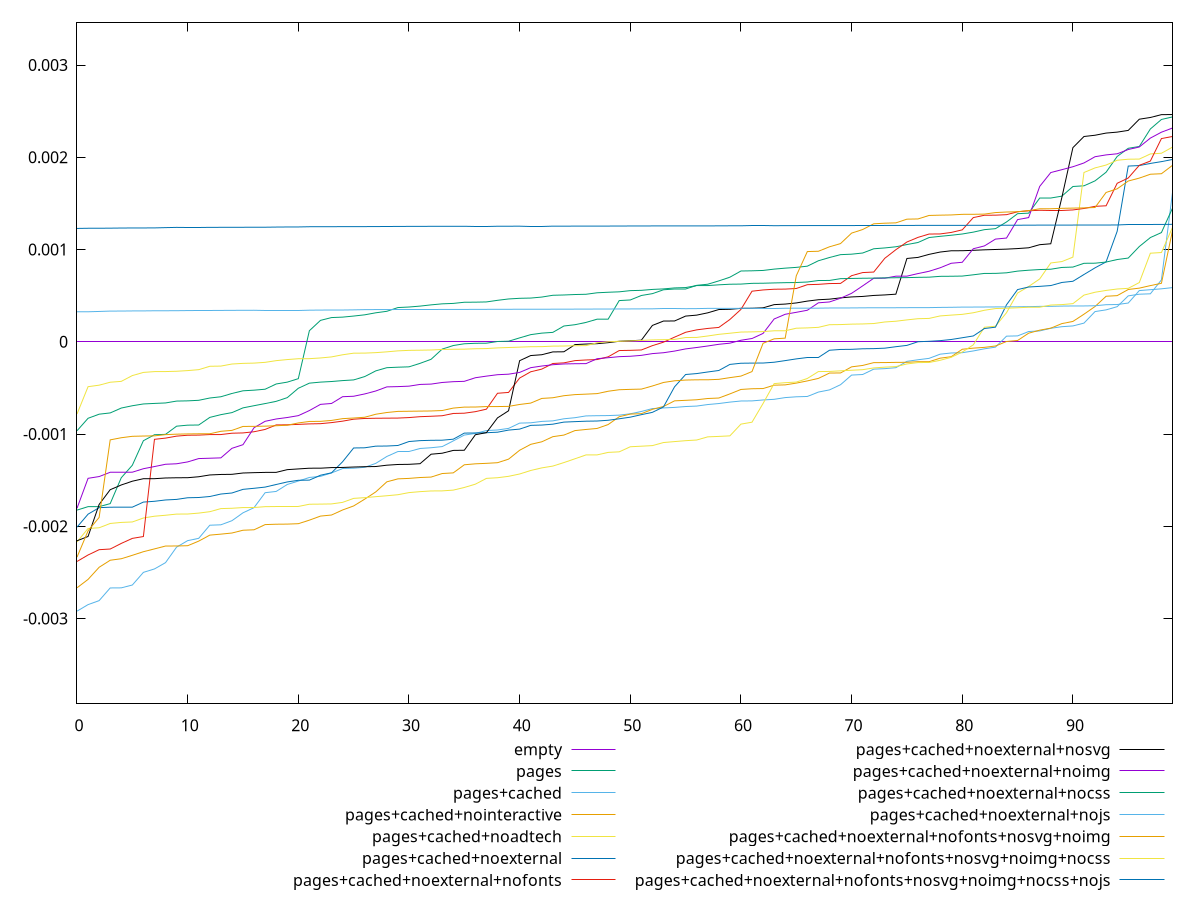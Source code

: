 reset

$empty <<EOF
0 9.15410512991599e-7
1 9.158948965692915e-7
2 9.161314996730674e-7
3 9.167767572537677e-7
4 9.170305915906507e-7
5 9.176609824745885e-7
6 9.213421458154069e-7
7 9.215767190040581e-7
8 9.231900060191478e-7
9 9.326845272439321e-7
10 9.332707693765485e-7
11 9.336752332722576e-7
12 9.351667280388388e-7
13 9.355025803126082e-7
14 9.356354649214805e-7
15 9.360160518445682e-7
16 9.477495956811132e-7
17 9.481344815320813e-7
18 9.483223820883069e-7
19 9.486915970025045e-7
20 9.488386496447898e-7
21 9.490141361923055e-7
22 9.491821284401957e-7
23 9.492556855117407e-7
24 9.494036504853476e-7
25 9.498702482069188e-7
26 9.502617425605208e-7
27 9.506600736730598e-7
28 9.547749043048448e-7
29 9.641742694188605e-7
30 9.643318899243969e-7
31 9.64539542674947e-7
32 9.645615815623288e-7
33 9.64882043058557e-7
34 9.649295267255553e-7
35 9.649761644803244e-7
36 9.651330513227308e-7
37 9.651517096309626e-7
38 9.652076863986281e-7
39 9.653179519675258e-7
40 9.653221931804623e-7
41 9.653569716605582e-7
42 9.654664037572757e-7
43 9.654782807955176e-7
44 9.655478486636504e-7
45 9.655529391638939e-7
46 9.656233602217678e-7
47 9.658550176816495e-7
48 9.658940563039842e-7
49 9.659093326952473e-7
50 9.659330963474043e-7
51 9.659806251838265e-7
52 9.66033248750442e-7
53 9.661079445888454e-7
54 9.662293361023532e-7
55 9.66304045169064e-7
56 9.66315082190361e-7
57 9.664161182587616e-7
58 9.664212127724615e-7
59 9.664882925031205e-7
60 9.670769007152912e-7
61 9.674414340132832e-7
62 9.67495826903475e-7
63 9.675935708053363e-7
64 9.682082799611359e-7
65 9.686233800543232e-7
66 9.688207772362568e-7
67 9.695562204259377e-7
68 9.813286759641215e-7
69 9.827356251324026e-7
70 9.827502722048464e-7
71 9.827623345615156e-7
72 9.828441900061602e-7
73 9.828855508264844e-7
74 9.83052732911327e-7
75 9.83297518430959e-7
76 9.83320793040976e-7
77 9.833371717893335e-7
78 9.834604509650902e-7
79 9.835009722236609e-7
80 9.840063172672497e-7
81 9.84157274774855e-7
82 9.846370226718192e-7
83 9.851558286477769e-7
84 9.851903666258099e-7
85 9.986728803590418e-7
86 9.992549577897414e-7
87 0.0000010002834933187098
88 0.000001001889363066999
89 0.0000010150089427285458
90 0.0000010176982074283636
91 0.0000010184677099289719
92 0.0000010195544074997897
93 0.0000010366905679182192
94 0.000001053330346573178
95 0.0000010537230983431734
96 0.0000010543532327211835
97 0.0000010544869953887925
98 0.0000011076364156370478
99 0.0000011168866690558498
EOF

$pages <<EOF
0 -0.001824698904172628
1 -0.0017873279695018091
2 -0.0017868488002594704
3 -0.0017545374378433523
4 -0.0014738607123712221
5 -0.0013384783369402547
6 -0.0010724792933019243
7 -0.0010076552625867762
8 -0.0010035917148701668
9 -0.0009149802858906348
10 -0.0009038743317070191
11 -0.0009022031240631001
12 -0.0008197999211138618
13 -0.0007901198910332599
14 -0.0007679573046442803
15 -0.0007165056100326611
16 -0.0006929403147554247
17 -0.0006698948194214238
18 -0.0006457052680384102
19 -0.0006056676102053404
20 -0.0005039675768518076
21 -0.00044855777080828887
22 -0.0004373285542360134
23 -0.0004308346306930458
24 -0.0004208426141510624
25 -0.00041344119458820716
26 -0.00037717562293087257
27 -0.0003154331927312876
28 -0.0002808830718511068
29 -0.00027565439114822233
30 -0.00027166535559544625
31 -0.00023391332705703373
32 -0.0001896794458577794
33 -0.00007934965794281768
34 -0.00004082840900915263
35 -0.000021709790034012133
36 -0.000016428699431880746
37 -0.00001543349962690732
38 0.000002962981786971963
39 0.000006099658607147673
40 0.000042263944707074394
41 0.00007728088054727022
42 0.00009367475785611868
43 0.00010190991831206531
44 0.00017099548118744147
45 0.00018495941330461674
46 0.00020984975192999688
47 0.0002449163651669833
48 0.000245293986021472
49 0.0004465796660524074
50 0.0004532373420270186
51 0.0005017993524298909
52 0.0005217440722211392
53 0.000563764462863195
54 0.0005718110117390263
55 0.0005720179693217226
56 0.0006118412062849493
57 0.0006238090233522369
58 0.0006599602499154228
59 0.0007000708035730441
60 0.0007671920075899591
61 0.0007693892324757256
62 0.0007731694632876318
63 0.0007877017271689157
64 0.0007980847120655721
65 0.0008064238367765653
66 0.0008195661620833932
67 0.0008782578809353514
68 0.0009134370986869367
69 0.0009445301340378909
70 0.0009495814664198466
71 0.0009621669606808797
72 0.0010081264141681451
73 0.0010172110526162543
74 0.001029780711926115
75 0.0010541040036309208
76 0.0010763086885898887
77 0.00112997324280808
78 0.0011429839537470594
79 0.0011547606252144543
80 0.001168338001587052
81 0.0011886128037890437
82 0.0012154179520516561
83 0.0012262006297367734
84 0.0012987880392860821
85 0.001388546351154704
86 0.0013943392103564656
87 0.0015578610304590012
88 0.0015583081880927384
89 0.0015784351973951532
90 0.0016832851958591161
91 0.0016907807462519047
92 0.0017443982767522486
93 0.0018382497571728551
94 0.0020089269650528595
95 0.0020974295255597715
96 0.0021169952456850326
97 0.0023068750778734324
98 0.0024100605593457168
99 0.002437703013265002
EOF

$pagesCached <<EOF
0 -0.002920053734437449
1 -0.0028492686297163904
2 -0.002805851041331918
3 -0.0026686402191589643
4 -0.0026675917999472347
5 -0.0026368625808379665
6 -0.0024996851683296724
7 -0.0024624622417264885
8 -0.0023941883465096693
9 -0.0022258991245684297
10 -0.002155652430729292
11 -0.0021307363589188875
12 -0.0019886259883504856
13 -0.0019840765179248224
14 -0.0019396091747404878
15 -0.0018541952463024633
16 -0.0017975679899970773
17 -0.0016361505047481587
18 -0.0016224106027304661
19 -0.0015467732843695778
20 -0.0015099633645680357
21 -0.0014707734336922838
22 -0.0014589691320363793
23 -0.001421855978321189
24 -0.001373877817097667
25 -0.0013705927750749733
26 -0.0013606844795868809
27 -0.0013181097081321493
28 -0.001243227016831909
29 -0.0011898753561822503
30 -0.00118936610397231
31 -0.001156747527839562
32 -0.0011486845559214212
33 -0.0011362672494194801
34 -0.001074885066092189
35 -0.0010113465050534635
36 -0.0009934915624472893
37 -0.0009624430072844706
38 -0.0009561534837978655
39 -0.0009389962157132184
40 -0.0008816880759530785
41 -0.0008784111185440299
42 -0.0008632932243528721
43 -0.0008575096105092009
44 -0.0008348083826098821
45 -0.0008230826197854355
46 -0.0008036439494985518
47 -0.0008014099986483212
48 -0.0008000356171858778
49 -0.0007953435780983995
50 -0.0007808919918083732
51 -0.000755453334028143
52 -0.0007242425442070307
53 -0.0007172037706616771
54 -0.0007115031025785826
55 -0.0007020835156978502
56 -0.0006969263668218887
57 -0.0006804957576852858
58 -0.000669529543659457
59 -0.0006540147166500268
60 -0.000642038817631875
61 -0.000640895896968903
62 -0.0006307476030553691
63 -0.0006237714014976179
64 -0.0006050175839913393
65 -0.0005964673649527255
66 -0.0005929171153268006
67 -0.0005452041722645587
68 -0.0005216878791825322
69 -0.0004654347023297742
70 -0.00036108491280158054
71 -0.0003548000771433843
72 -0.0002966432055258386
73 -0.00029127061615911857
74 -0.00028091413392044987
75 -0.0002122962571283818
76 -0.0001949121973612175
77 -0.00017988106105428086
78 -0.0001344358897223355
79 -0.00012155769279768164
80 -0.00011838309227959893
81 -0.00009948939357117964
82 -0.0000763845050389636
83 -0.000058117339729325813
84 0.00006088069895446163
85 0.00006375885718970936
86 0.0001110123815355732
87 0.0001177097760825932
88 0.000146345834661403
89 0.00016343073681256842
90 0.0001717597962645659
91 0.00020229052730106473
92 0.0003273691374989868
93 0.00034593857422309665
94 0.0003806007860664304
95 0.0004976086258844589
96 0.0005156605824090013
97 0.0005199807014276039
98 0.0006709027244320917
99 0.0016176667033985111
EOF

$pagesCachedNointeractive <<EOF
0 -0.0026668783207246427
1 -0.00257579437490179
2 -0.002444540337054148
3 -0.0023682148509302043
4 -0.002351999160069755
5 -0.00231476102161514
6 -0.0022757278518623207
7 -0.0022452943299943002
8 -0.002214248389091954
9 -0.0022136681764538964
10 -0.0022106695445868393
11 -0.0021609377957235985
12 -0.0020959584555688706
13 -0.0020852687874205757
14 -0.0020731257313605185
15 -0.0020430448746266107
16 -0.0020380396142064146
17 -0.0019818500177569906
18 -0.001977785315598181
19 -0.0019765408765134787
20 -0.0019720473952155133
21 -0.0019335924879103615
22 -0.0018897025830845835
23 -0.001878086436172198
24 -0.001823385761476777
25 -0.001779589519705925
26 -0.0017058137750636984
27 -0.0016274062950095245
28 -0.0015182418104441528
29 -0.0014860753123639423
30 -0.0014810214993436002
31 -0.0014715609613815614
32 -0.0014665948926905383
33 -0.001428359021105248
34 -0.0014212623453063497
35 -0.0013334651873589717
36 -0.0013230300242514051
37 -0.0013177517064174207
38 -0.0013108971003123096
39 -0.0012722632722215424
40 -0.0011759613833563429
41 -0.0011119145383910636
42 -0.0010843448843201834
43 -0.0010288467686244737
44 -0.0010114003219347258
45 -0.0009628134954780057
46 -0.0009505787843520755
47 -0.0009395459081531984
48 -0.0008971688273930148
49 -0.0008124898856150767
50 -0.000783798879023008
51 -0.0007796369757840857
52 -0.0007322437782283101
53 -0.0007012301041877514
54 -0.0006403273044990873
55 -0.0006347039443445265
56 -0.0006285483056342426
57 -0.0006150234440832472
58 -0.0006097725018903835
59 -0.0005651224739453495
60 -0.0005168462839389418
61 -0.0005092448782203704
62 -0.0005069650010043211
63 -0.0004704940065137789
64 -0.0004672559571571325
65 -0.0004481475151373912
66 -0.0004242047556425807
67 -0.0003968762156658492
68 -0.00033914348462721485
69 -0.0003379606476500832
70 -0.0002717287555393258
71 -0.00025664442612013255
72 -0.0002261806134921232
73 -0.00022543099329049992
74 -0.0002233907423945483
75 -0.00022253327845500465
76 -0.00021608705423067782
77 -0.00021598459861561087
78 -0.0001778565609809421
79 -0.0001617984117203583
80 -0.00008116934651748592
81 -0.00006895709325935445
82 -0.00006048872492470242
83 -0.00004580104945944436
84 0.000002995880443003307
85 0.000014021981354435387
86 0.00009309985052656927
87 0.00012582808577862176
88 0.00014771969486356145
89 0.00019699993847570457
90 0.00022063092786439725
91 0.00029896643772859416
92 0.0003824955107736325
93 0.0004935087311412053
94 0.0005001708959944826
95 0.0005668521340391017
96 0.0005814322388983092
97 0.000608944007667113
98 0.000633946155425226
99 0.0012044754303645558
EOF

$pagesCachedNoadtech <<EOF
0 -0.0021697083777997388
1 -0.002023889785521609
2 -0.002016197921497617
3 -0.001969623194293801
4 -0.001958304536064997
5 -0.001953268702885349
6 -0.0019102573099412372
7 -0.0018910311512056487
8 -0.0018806241413176488
9 -0.0018679834031302988
10 -0.001867227534319884
11 -0.001857255864259693
12 -0.0018418946507776778
13 -0.0018084554982070256
14 -0.0018048906087624766
15 -0.001797269214102481
16 -0.0017966564787467076
17 -0.0017874802337167616
18 -0.0017859948336281762
19 -0.001785862794752615
20 -0.0017853424045881966
21 -0.001761102449617893
22 -0.001759862669097872
23 -0.0017577813024638562
24 -0.0017408698049495375
25 -0.0016975876350409668
26 -0.0016899264485552312
27 -0.0016791462869549794
28 -0.0016690652012213364
29 -0.0016579440130831534
30 -0.001635148964330529
31 -0.0016246846721589153
32 -0.0016171700844920722
33 -0.001616290762873931
34 -0.0016081473417959313
35 -0.001579377762991873
36 -0.001543553058614971
37 -0.0014807673131815601
38 -0.001473831739919445
39 -0.0014586039657919125
40 -0.0014333554294843837
41 -0.001395185239423271
42 -0.0013671383561175137
43 -0.0013475327290699856
44 -0.001309558218308895
45 -0.0012682282628813486
46 -0.0012264367195006615
47 -0.0012262180210813039
48 -0.0011991465160056192
49 -0.001193138889977135
50 -0.0011380559121068328
51 -0.0011319696009284307
52 -0.0011256189678182393
53 -0.0010923579384179588
54 -0.001081991917736721
55 -0.0010721249865515308
56 -0.0010649614335709622
57 -0.0010307176384895527
58 -0.001025922534133824
59 -0.0010199475128675301
60 -0.0008927541618515134
61 -0.0008718858472738456
62 -0.0006685331466284466
63 -0.00045354583048504924
64 -0.0004433286004269892
65 -0.0004370075733791661
66 -0.00039778307069079303
67 -0.00032295548410761146
68 -0.00032173595563273426
69 -0.0003149382082735735
70 -0.000308607466197896
71 -0.0003025317129373228
72 -0.0002835562847500577
73 -0.0002750742529776051
74 -0.0002689614671612045
75 -0.00024033532363419097
76 -0.00022555002700317629
77 -0.00022435576783905398
78 -0.0002008981273435845
79 -0.0001682994005637839
80 -0.00011114681785675207
81 -0.00003290323815197338
82 0.00015747308325254948
83 0.00016837479397822708
84 0.00031496362582493
85 0.0005282570899534217
86 0.0005995273709792587
87 0.0006813032354339171
88 0.0008542700286649585
89 0.0008694100789664989
90 0.0009177493193797409
91 0.001835129623116014
92 0.0018848745941757567
93 0.0019159361643339512
94 0.001967831042931648
95 0.0019789507240775056
96 0.001980529730289971
97 0.0020363812839750226
98 0.0020436329945865226
99 0.002110417215445718
EOF

$pagesCachedNoexternal <<EOF
0 -0.0020095303391336606
1 -0.0018687856457741897
2 -0.0017981577287367928
3 -0.001793376471410909
4 -0.0017928863863124862
5 -0.0017927791553850264
6 -0.0017377116089616308
7 -0.0017292440588060033
8 -0.0017148922227455976
9 -0.0017087400318745389
10 -0.0016908938851257682
11 -0.001688216292888569
12 -0.0016773123147499592
13 -0.0016506451860067988
14 -0.0016393181415467828
15 -0.001599813659765339
16 -0.0015882774892664786
17 -0.0015753122729469792
18 -0.0015470371410346235
19 -0.001519521985081892
20 -0.001501684218547491
21 -0.001499665868357341
22 -0.0014467100163762037
23 -0.00142045086179669
24 -0.0013007450655115017
25 -0.0011512175674978664
26 -0.0011492803115143635
27 -0.0011314883228963036
28 -0.0011301140197275427
29 -0.0011241809713594835
30 -0.0010814979830531363
31 -0.0010716214027426528
32 -0.0010681313589245589
33 -0.0010669304981779947
34 -0.0010561786032740044
35 -0.0009899850158350176
36 -0.0009886989892673942
37 -0.0009857695132709143
38 -0.0009802823189372111
39 -0.0009574120719819385
40 -0.0009466900375606512
41 -0.0009061733317704818
42 -0.0009028722093656816
43 -0.0008933446217786545
44 -0.0008708565926503536
45 -0.0008657359343735621
46 -0.0008610774724614572
47 -0.0008589630081337862
48 -0.0008509450007355085
49 -0.0008347052158338941
50 -0.0008172894248819057
51 -0.0007902082451254505
52 -0.0007649147160795145
53 -0.0007059203153573218
54 -0.0004884168573805769
55 -0.0003548315183222761
56 -0.00034476669707146293
57 -0.0003274435297153482
58 -0.0003112581836073568
59 -0.0002454740224547525
60 -0.00023273570332883408
61 -0.00023113134954217906
62 -0.00023051000199684145
63 -0.00022179589243857213
64 -0.00020413650212645844
65 -0.0001856764196235311
66 -0.00017041667574129948
67 -0.00017022509907024198
68 -0.00009178359987802532
69 -0.00008322610312335665
70 -0.00008187390231483238
71 -0.00007598619020977797
72 -0.00007418443845850719
73 -0.00006938974420447545
74 -0.00005345931778438173
75 -0.000039144778277913073
76 5.251047934395903e-7
77 0.00000508635506036359
78 0.000012296935690012666
79 0.000024629798816944714
80 0.0000436807050603566
81 0.00006308838934366068
82 0.00014356204560529495
83 0.0001581094290305124
84 0.0004009351805387784
85 0.0005659339823737931
86 0.0005937964277085675
87 0.0006007099702268099
88 0.0006094522734596936
89 0.000642915399069299
90 0.0006557780815010938
91 0.000729357550876964
92 0.0008014850536928322
93 0.0008665686176889478
94 0.00119745797872726
95 0.0019046566777234492
96 0.0019103240021060154
97 0.001933305836727226
98 0.001952818625299802
99 0.001976420051056441
EOF

$pagesCachedNoexternalNofonts <<EOF
0 -0.002381406618428798
1 -0.002311171909778899
2 -0.00225383503703445
3 -0.002246681535522453
4 -0.002185853948836415
5 -0.0021313138703945673
6 -0.0021112524429099016
7 -0.0010574425432016796
8 -0.001044378817506085
9 -0.0010228685979304583
10 -0.0010131635217760046
11 -0.0010118517086436477
12 -0.0010058639027466384
13 -0.0010056922883994776
14 -0.0009912980480662956
15 -0.0009880505672697367
16 -0.0009751975962994167
17 -0.0009503099751298191
18 -0.0009014325779059904
19 -0.0009002811503596872
20 -0.0008955083498428537
21 -0.0008901850214852916
22 -0.0008878278049259073
23 -0.0008762337749102858
24 -0.0008605722802126666
25 -0.0008392280893217349
26 -0.0008312981063622202
27 -0.0008290439126030433
28 -0.0008281420662312203
29 -0.0008270898287396813
30 -0.0008217320931785385
31 -0.0008120473803209779
32 -0.000807463351419728
33 -0.0008018409838565152
34 -0.000777220430335003
35 -0.0007742403356168895
36 -0.0007576593476550611
37 -0.0007305215006700768
38 -0.0005583167890553644
39 -0.0005490412668233511
40 -0.0003932291894260462
41 -0.0003253054467544446
42 -0.0002963726090216549
43 -0.00023550449481444456
44 -0.00022867231997890854
45 -0.00020438497339942338
46 -0.00019725728498701454
47 -0.00019292727156061535
48 -0.00016282905701249726
49 -0.00009508729134648716
50 -0.00009294254681362565
51 -0.0000888299474644659
52 -0.00004200230479366393
53 -0.0000042548770322413386
54 0.00005016139885918661
55 0.00010290853291055959
56 0.000129067644948936
57 0.00014464360558799142
58 0.00015549181290789373
59 0.00024166330608979062
60 0.00035095245507159106
61 0.0005482369944388749
62 0.0005618236977068813
63 0.0005695246751980631
64 0.0005709883290196699
65 0.0005775827519209908
66 0.00061891278383224
67 0.0006224769277301728
68 0.0006311161786536817
69 0.0006324528243879524
70 0.0007166601518848438
71 0.0007501802619950072
72 0.000755840725128399
73 0.0009050414566907667
74 0.0009981091358502114
75 0.0010816225805285885
76 0.0011316801967316996
77 0.0011678271529839974
78 0.0011690395982966568
79 0.0011850958283556312
80 0.001213148994985147
81 0.001346434547969097
82 0.0013714839749781993
83 0.0013723732638236952
84 0.00137788718570154
85 0.0014094092416179677
86 0.0014201460165912505
87 0.0014256001502408555
88 0.0014259751891145173
89 0.0014259801404073763
90 0.0014291838507499905
91 0.0014449515331286188
92 0.0014681882885183184
93 0.0014741549473955922
94 0.0017179935499729627
95 0.0017753169565543458
96 0.0019130416403692202
97 0.001959145588463651
98 0.002202937985066031
99 0.0022255343413426837
EOF

$pagesCachedNoexternalNosvg <<EOF
0 -0.0021574016333571334
1 -0.0021102794803083604
2 -0.0017635489025321328
3 -0.0016035472241235716
4 -0.0015522627486863777
5 -0.0015114730128411103
6 -0.0014843887892309747
7 -0.0014841695556842666
8 -0.001476573362866942
9 -0.0014741869441697191
10 -0.0014734986309010289
11 -0.0014631267458499347
12 -0.001443778889640187
13 -0.0014384655082950025
14 -0.0014369196387356614
15 -0.0014225654637119744
16 -0.00141882249038015
17 -0.0014160650553261538
18 -0.0014155403532041277
19 -0.001386224969134558
20 -0.0013783763953156775
21 -0.0013705707042413356
22 -0.0013704098767203627
23 -0.0013639098945167566
24 -0.0013624491096872464
25 -0.0013578043642229998
26 -0.0013543211175908504
27 -0.0013523641131730512
28 -0.0013378626552234395
29 -0.0013301418562574935
30 -0.0013285143780356772
31 -0.001321628858076434
32 -0.001218789674283629
33 -0.0012081612522018249
34 -0.001177674192015895
35 -0.0011759904615010997
36 -0.0010077227898342945
37 -0.0009851248385558391
38 -0.0008249717868520637
39 -0.000747888701828173
40 -0.00020484966395598826
41 -0.0001493403769835222
42 -0.0001404608917339506
43 -0.00010993339463884976
44 -0.0001085098819390612
45 -0.000030664859878553604
46 -0.000024617568838619097
47 -0.000020729512550048957
48 -0.000009694826817429614
49 0.000005465739506466671
50 0.000010723000111748649
51 0.000017258834147677038
52 0.00017742977677126848
53 0.0002247160130552045
54 0.0002255125526570567
55 0.0002785164276648827
56 0.0002888171888488755
57 0.0003137719165196817
58 0.00034948079519617534
59 0.00035216441911312737
60 0.00036220479148065654
61 0.00036340904988109765
62 0.00036800036129279234
63 0.0004027158354230126
64 0.00040867988280090584
65 0.00042087994048946835
66 0.00044097493988599966
67 0.0004557374274913434
68 0.0004618759709149819
69 0.00047590163041068056
70 0.0004860953288368586
71 0.0004914190424701284
72 0.0005022297010729044
73 0.0005077985219958111
74 0.000515881617712052
75 0.0009030758745879482
76 0.0009145201564229196
77 0.0009474855397681377
78 0.0009725755017375394
79 0.0009864696256982343
80 0.0009870672431318297
81 0.000991417707143087
82 0.0009967585426377003
83 0.001000486377747077
84 0.0010042674733342484
85 0.0010103983884907394
86 0.0010188353077660846
87 0.00105248983355226
88 0.001062367250237024
89 0.0015632728576082595
90 0.002104602497242756
91 0.0022252741882923875
92 0.002238900269006584
93 0.0022623467562256842
94 0.002272708093503427
95 0.0022912236348947026
96 0.00241270716140594
97 0.002431438719666358
98 0.002462099420126486
99 0.0024632437711335007
EOF

$pagesCachedNoexternalNoimg <<EOF
0 -0.0018050816229632158
1 -0.0014802097558773027
2 -0.0014610302110545884
3 -0.001414594605061535
4 -0.0014144395389354455
5 -0.0014138440660520653
6 -0.0013761735182446096
7 -0.0013526178955870175
8 -0.0013278656782878303
9 -0.0013225284317089122
10 -0.0013022841221204048
11 -0.0012660835193261985
12 -0.001262383719463102
13 -0.0012584903013379625
14 -0.001155106362209797
15 -0.001115571819876611
16 -0.0009315145029729063
17 -0.0008621109607795038
18 -0.0008370185090577533
19 -0.0008210376664379946
20 -0.000800827851088172
21 -0.00074535459810907
22 -0.000678547533795508
23 -0.0006688320128172706
24 -0.0005954545729304026
25 -0.0005905608995374747
26 -0.0005654505364382154
27 -0.0005334832608604303
28 -0.0004889914156416472
29 -0.0004859948453034793
30 -0.00048111429771590525
31 -0.0004624448205881052
32 -0.00045872987503055713
33 -0.0004412051870369235
34 -0.00043264071465712735
35 -0.0004287810406681955
36 -0.0003898652673561695
37 -0.0003723393149758239
38 -0.00035699418293635017
39 -0.0003513663966411354
40 -0.00033219459070880225
41 -0.0002808476425587611
42 -0.00026303721629333116
43 -0.00024874026853318604
44 -0.0002404398301718444
45 -0.00023784071057776217
46 -0.0002367216145690673
47 -0.00018343532804999257
48 -0.00017274823195184558
49 -0.00016125161403099248
50 -0.0001571201736701486
51 -0.0001473088398240993
52 -0.00012823193350769007
53 -0.000118707793724325
54 -0.00010091950104106212
55 -0.00007733377000313374
56 -0.00006212328353510238
57 -0.00004563985632215633
58 -0.000027347023550435
59 -0.00001522877674227513
60 0.000016406225126659734
61 0.00003544518095026233
62 0.00009070402514241988
63 0.00024700248909347163
64 0.00029808671430149174
65 0.0003193311017497605
66 0.00034168687376631284
67 0.0004223506553702891
68 0.0004316095375121662
69 0.00047239516586498745
70 0.0005253656951442239
71 0.0006058932722382351
72 0.0006885867932651405
73 0.0006893239333744985
74 0.0007108886571700571
75 0.0007113442394371713
76 0.0007392868631323976
77 0.0007642072293749261
78 0.0008020626853820698
79 0.0008510180903262873
80 0.0008617207155831738
81 0.0010087161031939115
82 0.0010390490669240596
83 0.0011129859475331725
84 0.0011245211969510241
85 0.001324481339808252
86 0.0013465147067140317
87 0.0016842970768185014
88 0.0018345120345827346
89 0.0018654819343222647
90 0.001897553126329933
91 0.001938514504499171
92 0.0020060890048571992
93 0.0020257410769750394
94 0.002037868432492067
95 0.0020842345617713546
96 0.0021116883696541953
97 0.002207965104728575
98 0.002271988718563301
99 0.002317303860980198
EOF

$pagesCachedNoexternalNocss <<EOF
0 -0.0009648041127788721
1 -0.0008293623170430531
2 -0.0007849687710730968
3 -0.0007712658059026989
4 -0.0007184740964886361
5 -0.0006935191099100068
6 -0.0006740566797430291
7 -0.0006682823964349216
8 -0.0006632005185757073
9 -0.0006428885954667507
10 -0.000640432747663594
11 -0.0006344586679940146
12 -0.0006096579285481019
13 -0.0005960611249012426
14 -0.0005603829615595856
15 -0.0005314812546298953
16 -0.0005246078201202265
17 -0.0005143375181321408
18 -0.0004574775537074138
19 -0.0004375421108912425
20 -0.0003999271464161347
21 0.00011998131300181292
22 0.0002318312957835883
23 0.0002623610524609743
24 0.0002671961769011244
25 0.0002788081326682651
26 0.00029220207211151373
27 0.0003141063113334008
28 0.0003303405283823502
29 0.0003708566543815073
30 0.00037673862662753187
31 0.0003867228348514884
32 0.00040015255257868645
33 0.000411282522568257
34 0.00041582620915412983
35 0.0004284062478534023
36 0.00042931660433647714
37 0.0004319783115514397
38 0.000449435410753124
39 0.00046402792913400324
40 0.00047118988413868414
41 0.0004738720617945058
42 0.00048463012497537705
43 0.0005039776108192673
44 0.0005072267991344526
45 0.0005121967080294638
46 0.0005148739607814034
47 0.0005310537640799528
48 0.0005368438950177079
49 0.0005414516119116808
50 0.000554403078465815
51 0.0005575313988444186
52 0.0005675260658518477
53 0.0005730085671561719
54 0.0005838167365056713
55 0.0005875550485993309
56 0.000609068685843378
57 0.0006092262682999728
58 0.000617425860584192
59 0.0006237593671431174
60 0.0006253527345069898
61 0.0006333604828351602
62 0.0006346742856005172
63 0.0006379677697112618
64 0.0006406821629903914
65 0.0006424082993951475
66 0.0006479031614913644
67 0.0006640880588964226
68 0.0006647666398339414
69 0.0006840888055513583
70 0.0006864237904495807
71 0.0006885553162570169
72 0.000689866470444267
73 0.0006926713077008651
74 0.0006942973174309253
75 0.0006954137103427904
76 0.0006985392809951308
77 0.0007002931651852951
78 0.0007092995193180185
79 0.0007102884763660166
80 0.0007122632588444699
81 0.0007260547077854007
82 0.0007409367153190016
83 0.0007413188985082697
84 0.0007475743539688661
85 0.0007659309946481396
86 0.0007757809831234974
87 0.0007830186916482906
88 0.0007864225659830637
89 0.0008057525719464886
90 0.0008098351844392615
91 0.0008507953496747267
92 0.0008518594927980738
93 0.0008642657292629863
94 0.0008915117021187913
95 0.0009074589173251573
96 0.0010326847145424533
97 0.0011297871938547477
98 0.0011840238326757124
99 0.001448520936220965
EOF

$pagesCachedNoexternalNojs <<EOF
0 0.0003249069727174203
1 0.00032523797210978755
2 0.00032862787145196415
3 0.0003326779769345367
4 0.00033300368705602157
5 0.00033433058024648354
6 0.0003346481021148373
7 0.00033613972678914195
8 0.0003363074806447819
9 0.00033682625402159383
10 0.000338218712443078
11 0.0003390413268074821
12 0.00033919134443138876
13 0.0003399129373946874
14 0.00034052270285778174
15 0.00034132078031587354
16 0.0003415447474307276
17 0.00034169843433634606
18 0.00034171392249554566
19 0.0003423573304230654
20 0.0003423644799883385
21 0.00034240856925979446
22 0.0003435622146433226
23 0.00034407240483069756
24 0.0003441832726165106
25 0.00034589794633588244
26 0.00034828159848809825
27 0.00034888191316356787
28 0.00034905498298931636
29 0.00034972107393027585
30 0.00034988462950200083
31 0.000350164002799358
32 0.00035017952411528497
33 0.0003504171272281642
34 0.0003507251966810565
35 0.0003507514672766998
36 0.0003511371874193592
37 0.000351654326216172
38 0.0003520950820027624
39 0.0003521583924109839
40 0.0003527198685333577
41 0.00035297196131217623
42 0.0003530520130795578
43 0.00035308546802786944
44 0.0003534331772202526
45 0.00035385620472364043
46 0.0003540689304992739
47 0.000354827904631011
48 0.0003550239467162708
49 0.00035570658337252814
50 0.0003559433218977559
51 0.000356707437903947
52 0.0003572647732065781
53 0.00035740950180521147
54 0.00035742385534182075
55 0.00035871827889527585
56 0.00035955473404458704
57 0.00036199809395068283
58 0.00036212622915790527
59 0.00036217652634726316
60 0.0003625537755146957
61 0.00036272145328070104
62 0.0003628076903087474
63 0.0003628124813094824
64 0.0003633754640112452
65 0.0003642452489691639
66 0.00036449088377571437
67 0.00036454959872711523
68 0.00036614362060344297
69 0.00036655721157302645
70 0.000366889314201313
71 0.000367984129795329
72 0.00036873856414662565
73 0.0003689125000787552
74 0.00036898567539050964
75 0.00036969590545726794
76 0.00037010626485325937
77 0.0003702610604881529
78 0.0003724696512645287
79 0.0003737245302933845
80 0.0003758028512034217
81 0.00037624147878442815
82 0.0003768844855139286
83 0.00037768027416690275
84 0.0003783403457246204
85 0.0003790017286544878
86 0.00038079041416810844
87 0.0003835610227529429
88 0.00038430033540484687
89 0.00038692274144358496
90 0.00038818215263969336
91 0.0003884172060637514
92 0.000390409081721832
93 0.00040180410969004043
94 0.0004037408977281276
95 0.00041989665823616296
96 0.000555026158072236
97 0.0005644230211490353
98 0.0005740926319480477
99 0.000587221654420933
EOF

$pagesCachedNoexternalNofontsNosvgNoimg <<EOF
0 -0.0023349044948522413
1 -0.0020495162589109885
2 -0.0019042096065416346
3 -0.0010634129171966488
4 -0.0010402552716705649
5 -0.0010248106974052762
6 -0.0010217664174598518
7 -0.0010198101945312066
8 -0.0010067634923551227
9 -0.001001547748070325
10 -0.0009989846838329708
11 -0.000997504575410324
12 -0.0009969506665233052
13 -0.0009704191309721444
14 -0.0009607220594889055
15 -0.0009177319123000127
16 -0.0009169476653115738
17 -0.0009145930463911323
18 -0.0009102079417217301
19 -0.0009047073111882187
20 -0.000879813750805003
21 -0.000863849503580999
22 -0.0008625720045880803
23 -0.000852722152498131
24 -0.0008333290608726063
25 -0.0008266157701120935
26 -0.0008181436544399623
27 -0.0007855772958870022
28 -0.0007668057192445788
29 -0.000754756142625973
30 -0.0007531623702876356
31 -0.0007515583675821557
32 -0.000750069089205041
33 -0.0007451787580262492
34 -0.0007189601111827759
35 -0.0007081490672325886
36 -0.0007074299112758253
37 -0.000702294935581893
38 -0.0007021974089797322
39 -0.0007004015641554395
40 -0.0006795811586949918
41 -0.0006646698803073892
42 -0.0006142018347970347
43 -0.0006068094234879696
44 -0.0005846798813993193
45 -0.0005728186748767461
46 -0.0005676840263746819
47 -0.0005619391076624513
48 -0.0005363384250841819
49 -0.0005198937839506923
50 -0.0005159045033666931
51 -0.0005131172012672602
52 -0.00047925786121641445
53 -0.00044105173517934305
54 -0.00042313308131802785
55 -0.00041493368337034987
56 -0.0004122889324453205
57 -0.0004120327845350824
58 -0.00040729568355404866
59 -0.0003887713442284335
60 -0.0003719889466743287
61 -0.0003229509338736725
62 -0.00001648996647355405
63 0.00003186652022639791
64 0.00003930481521083884
65 0.00071510442974555
66 0.000977876891496282
67 0.000981172429044197
68 0.0010295368021938256
69 0.0010645194926004297
70 0.0011779888877958555
71 0.0012170015366932574
72 0.0012789068455065777
73 0.0012854154545407725
74 0.0012890404948058987
75 0.0013291563796264394
76 0.0013314879187141886
77 0.0013694290665821895
78 0.0013725047847548077
79 0.0013747807583437631
80 0.0013814902832689324
81 0.0013818108111157078
82 0.0013839696838208403
83 0.001400548648113248
84 0.001406499207786821
85 0.0014098600255692873
86 0.0014216486620241887
87 0.00144177707906476
88 0.0014421451990904942
89 0.0014465498371498298
90 0.0014490473477139331
91 0.001451290777718567
92 0.0014554891439160444
93 0.0016189222783108304
94 0.0016580350601973271
95 0.0017426390400953839
96 0.0017743001327949204
97 0.0018162911097318601
98 0.0018216683736251792
99 0.001912875659517327
EOF

$pagesCachedNoexternalNofontsNosvgNoimgNocss <<EOF
0 -0.00078343703645819
1 -0.00048682553153720496
2 -0.00047046041668645234
3 -0.0004385238459152452
4 -0.00042926815183874645
5 -0.00036630734735971224
6 -0.00033215432604770113
7 -0.00032336263450192246
8 -0.00032286986825448284
9 -0.00031963411394578256
10 -0.0003124317361909823
11 -0.0003022809900380674
12 -0.00026563569935071364
13 -0.0002635892713396037
14 -0.00024115172428786357
15 -0.00023415652648023922
16 -0.00023122165007053997
17 -0.00022297343941874437
18 -0.0002046639570721931
19 -0.00019289304123319418
20 -0.0001837297840170782
21 -0.00018311507463896203
22 -0.00017546209894114817
23 -0.00016410631279584198
24 -0.0001409912621969378
25 -0.0001236277143959519
26 -0.0001228209043955597
27 -0.0001178186557837968
28 -0.00010908038290829424
29 -0.00009847811507686099
30 -0.00009316948074829523
31 -0.00009133883697176048
32 -0.00008901155520013582
33 -0.00008338677174758446
34 -0.0000811027161862432
35 -0.00008007069679460965
36 -0.00007554412238912623
37 -0.0000734650484203625
38 -0.00006631707716318048
39 -0.00006215558258467202
40 -0.00005797580780601552
41 -0.00005339093871328804
42 -0.000052812820618575176
43 -0.000047195651181070056
44 -0.00004603403366503778
45 -0.0000424806613901596
46 -0.000041983625747998855
47 -0.00001089917957009523
48 6.878503397034219e-7
49 0.000004774306867300071
50 0.000008713050216552221
51 0.000014503067404253445
52 0.000020260745207456577
53 0.00002286531825135274
54 0.000025629580324720846
55 0.00004602996294680306
56 0.00004722766913222154
57 0.00006269717299702271
58 0.00008049312746772896
59 0.00009263378772804143
60 0.00010529128625623163
61 0.00010742239019587152
62 0.00011043589833118484
63 0.00011909214565344328
64 0.00011956818481134168
65 0.00014709059927561774
66 0.000150363779838969
67 0.00015647121497257
68 0.0001850429581031321
69 0.0001864446929313257
70 0.00019115470801686074
71 0.00019318140797355276
72 0.00019769128528112078
73 0.00021453612158440217
74 0.00022263653979778252
75 0.00023725268509700026
76 0.00025012278732810536
77 0.000253171585552181
78 0.0002801337627078793
79 0.00028900858759489114
80 0.0002972199707652612
81 0.000314554607508577
82 0.00034153931932113244
83 0.0003601467519795842
84 0.00036343190924576494
85 0.0003685074636015584
86 0.0003744598706822866
87 0.000374673022631733
88 0.0003981402312022486
89 0.0004029824843716057
90 0.00041339271719914583
91 0.0005059505753416904
92 0.0005371142706812771
93 0.0005565024167685339
94 0.0005720632206770327
95 0.0005792778106131602
96 0.0006421158691601869
97 0.000960105949861495
98 0.0009674743752959125
99 0.0012400831185589655
EOF

$pagesCachedNoexternalNofontsNosvgNoimgNocssNojs <<EOF
0 0.0012286482402830978
1 0.0012304881362822317
2 0.0012306772900888773
3 0.001231572071327458
4 0.0012329811638543298
5 0.0012336718462679975
6 0.0012338637260179807
7 0.0012344368677667638
8 0.0012373602858666399
9 0.0012399477730471952
10 0.0012401604906886188
11 0.0012401630536282293
12 0.0012403783470536557
13 0.0012406218491439747
14 0.001240808972439844
15 0.0012412729775301222
16 0.0012415191038852246
17 0.0012417678110999697
18 0.0012434707618068086
19 0.0012444457033067846
20 0.001244710009077915
21 0.0012470742237317312
22 0.0012471974825096432
23 0.0012474979433732048
24 0.001248124625790481
25 0.0012483095692072121
26 0.0012484482829711653
27 0.0012487205884110452
28 0.001249907668310335
29 0.0012499513561630316
30 0.001250964034040225
31 0.0012512313871010817
32 0.0012514833339989594
33 0.0012517121580939762
34 0.0012517532965420075
35 0.0012520695639539503
36 0.0012523652860901402
37 0.0012523704292972226
38 0.0012524475782792976
39 0.001252689322387862
40 0.0012530391083532932
41 0.0012530956945478234
42 0.00125311112729955
43 0.0012534197961273474
44 0.0012534841054400003
45 0.001253584430244703
46 0.0012537310637973976
47 0.0012540577949616328
48 0.001254250760258463
49 0.0012545337945941925
50 0.0012552105934699853
51 0.0012552594925744841
52 0.0012558308888297343
53 0.0012558952408901868
54 0.001255993058206889
55 0.0012560522647053428
56 0.001256132066296245
57 0.0012562659309684476
58 0.0012565748682809297
59 0.0012572752235110673
60 0.0012573241504306998
61 0.001258251311358849
62 0.001258251311358849
63 0.001258307978865786
64 0.001258959718720426
65 0.0012593719465548547
66 0.001259397712346877
67 0.0012595523109343143
68 0.0012596888784890015
69 0.0012597069160967922
70 0.001259933682228942
71 0.001260397566101068
72 0.001260549629804486
73 0.0012607970690822257
74 0.0012612455956848457
75 0.0012613487130677449
76 0.0012615523784866745
77 0.0012616039411609548
78 0.0012616787083367885
79 0.0012618385605565386
80 0.0012620912445188703
81 0.001262444515797917
82 0.0012626198748623251
83 0.0012628855083614387
84 0.0012630763638140584
85 0.0012633523481787202
86 0.0012641443073132697
87 0.0012645442218316872
88 0.001264624210005244
89 0.0012648074153444933
90 0.0012651583696133063
91 0.001265300309250722
92 0.001265357086654101
93 0.001265517100460839
94 0.0012662862971510036
95 0.0012698711383445304
96 0.0012698814743915543
97 0.0012715123523939053
98 0.0012721044043261076
99 0.0012732370679632622
EOF

set key outside below
set xrange [0:99]
set yrange [-0.003920053734437449:0.0034632437711335008]
set trange [-0.003920053734437449:0.0034632437711335008]
set terminal svg size 640, 760 enhanced background rgb 'white'
set output "report_00008_2021-01-22T20:58:29.167/meta/score-difference/comparison/sorted/all_raw.svg"

plot $empty title "empty" with line, \
     $pages title "pages" with line, \
     $pagesCached title "pages+cached" with line, \
     $pagesCachedNointeractive title "pages+cached+nointeractive" with line, \
     $pagesCachedNoadtech title "pages+cached+noadtech" with line, \
     $pagesCachedNoexternal title "pages+cached+noexternal" with line, \
     $pagesCachedNoexternalNofonts title "pages+cached+noexternal+nofonts" with line, \
     $pagesCachedNoexternalNosvg title "pages+cached+noexternal+nosvg" with line, \
     $pagesCachedNoexternalNoimg title "pages+cached+noexternal+noimg" with line, \
     $pagesCachedNoexternalNocss title "pages+cached+noexternal+nocss" with line, \
     $pagesCachedNoexternalNojs title "pages+cached+noexternal+nojs" with line, \
     $pagesCachedNoexternalNofontsNosvgNoimg title "pages+cached+noexternal+nofonts+nosvg+noimg" with line, \
     $pagesCachedNoexternalNofontsNosvgNoimgNocss title "pages+cached+noexternal+nofonts+nosvg+noimg+nocss" with line, \
     $pagesCachedNoexternalNofontsNosvgNoimgNocssNojs title "pages+cached+noexternal+nofonts+nosvg+noimg+nocss+nojs" with line

reset
